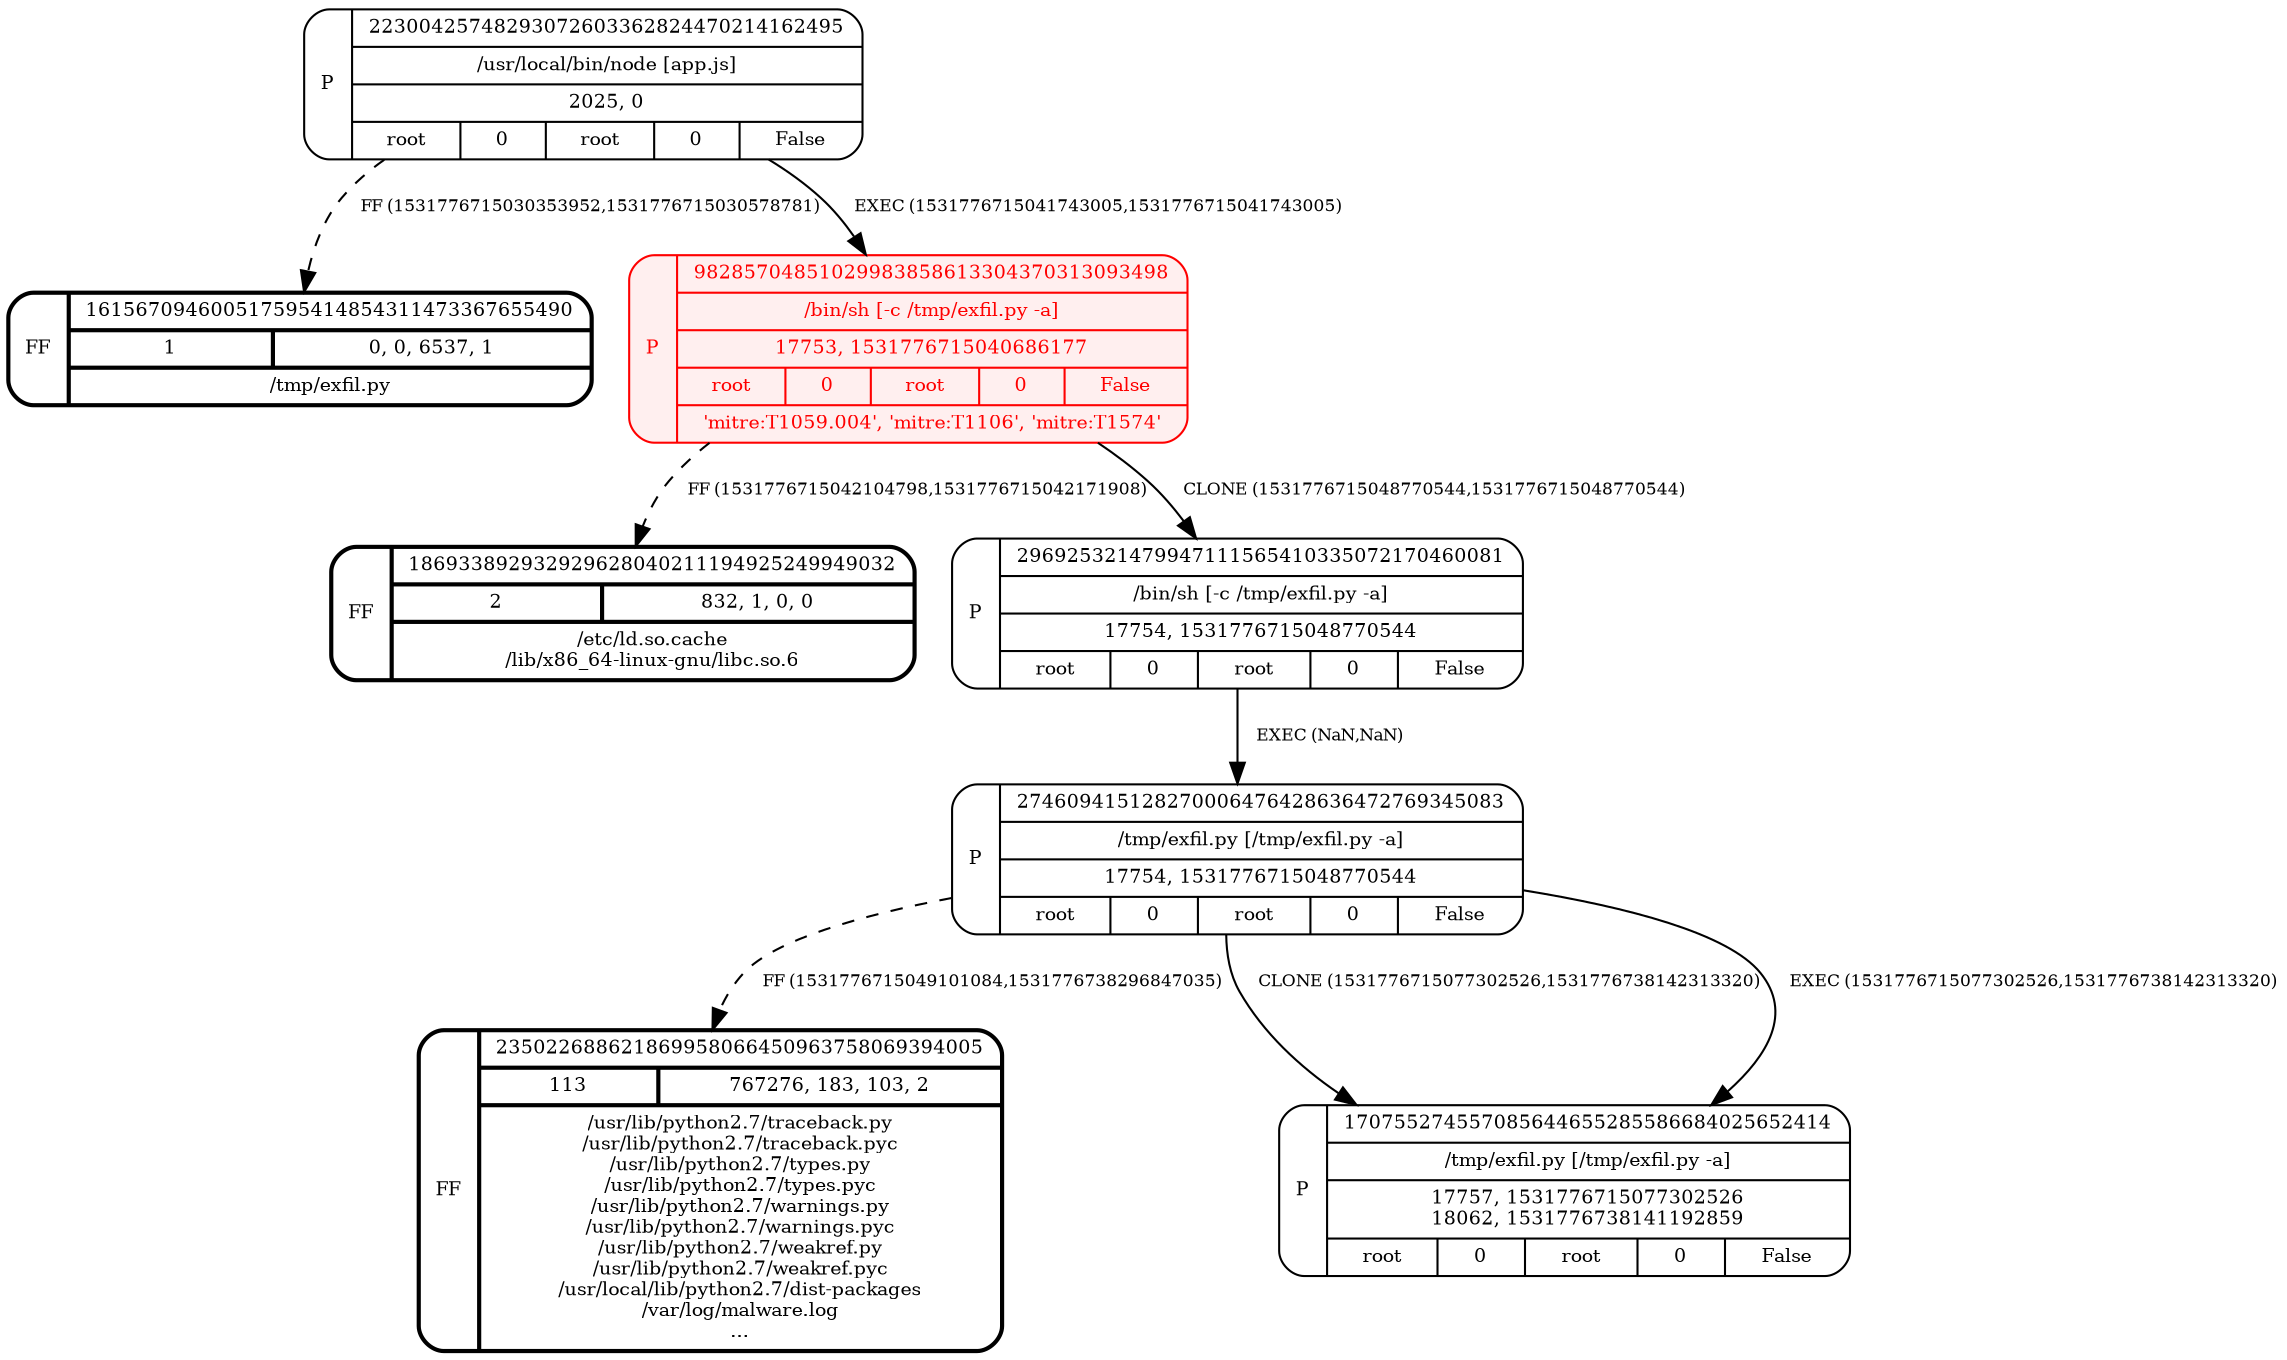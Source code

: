 digraph graphlet {
	graph [overlap=scale rankdir=TD splines=true]
	node [fontsize=9 shape=Mrecord]
	edge [fontsize=8]
	161567094600517595414854311473367655490 [label="FF|{161567094600517595414854311473367655490|{1|0, 0, 6537, 1}|{/tmp/exfil.py}}" style=bold]
	22300425748293072603362824470214162495 [label="P|{22300425748293072603362824470214162495|{/usr/local/bin/node [app.js]}|{2025, 0}|{root|0|root|0|False}}"]
	98285704851029983858613304370313093498 [label="P|{98285704851029983858613304370313093498|{/bin/sh [-c /tmp/exfil.py -a]}|{17753, 1531776715040686177}|{root|0|root|0|False}|{{'mitre:T1059.004', 'mitre:T1106', 'mitre:T1574'}}}" color=red fillcolor="#ff000010" fontcolor=red style=filled]
	186933892932929628040211194925249949032 [label="FF|{186933892932929628040211194925249949032|{2|832, 1, 0, 0}|{/etc/ld.so.cache\n/lib/x86_64-linux-gnu/libc.so.6}}" style=bold]
	296925321479947111565410335072170460081 [label="P|{296925321479947111565410335072170460081|{/bin/sh [-c /tmp/exfil.py -a]}|{17754, 1531776715048770544}|{root|0|root|0|False}}"]
	274609415128270006476428636472769345083 [label="P|{274609415128270006476428636472769345083|{/tmp/exfil.py [/tmp/exfil.py -a]}|{17754, 1531776715048770544}|{root|0|root|0|False}}"]
	235022688621869958066450963758069394005 [label="FF|{235022688621869958066450963758069394005|{113|767276, 183, 103, 2}|{/usr/lib/python2.7/traceback.py\n/usr/lib/python2.7/traceback.pyc\n/usr/lib/python2.7/types.py\n/usr/lib/python2.7/types.pyc\n/usr/lib/python2.7/warnings.py\n/usr/lib/python2.7/warnings.pyc\n/usr/lib/python2.7/weakref.py\n/usr/lib/python2.7/weakref.pyc\n/usr/local/lib/python2.7/dist-packages\n/var/log/malware.log\n...}}" style=bold]
	170755274557085644655285586684025652414 [label="P|{170755274557085644655285586684025652414|{/tmp/exfil.py [/tmp/exfil.py -a]}|{17757, 1531776715077302526\n18062, 1531776738141192859}|{root|0|root|0|False}}"]
	274609415128270006476428636472769345083 -> 170755274557085644655285586684025652414 [label="    CLONE (1531776715077302526,1531776738142313320)"]
	22300425748293072603362824470214162495 -> 98285704851029983858613304370313093498 [label="    EXEC (1531776715041743005,1531776715041743005)"]
	98285704851029983858613304370313093498 -> 296925321479947111565410335072170460081 [label="    CLONE (1531776715048770544,1531776715048770544)"]
	98285704851029983858613304370313093498 -> 186933892932929628040211194925249949032 [label="    FF (1531776715042104798,1531776715042171908)" style=dashed]
	274609415128270006476428636472769345083 -> 235022688621869958066450963758069394005 [label="    FF (1531776715049101084,1531776738296847035)" style=dashed]
	274609415128270006476428636472769345083 -> 170755274557085644655285586684025652414 [label="    EXEC (1531776715077302526,1531776738142313320)"]
	22300425748293072603362824470214162495 -> 161567094600517595414854311473367655490 [label="    FF (1531776715030353952,1531776715030578781)" style=dashed]
	296925321479947111565410335072170460081 -> 274609415128270006476428636472769345083 [label="    EXEC (NaN,NaN)"]
}
